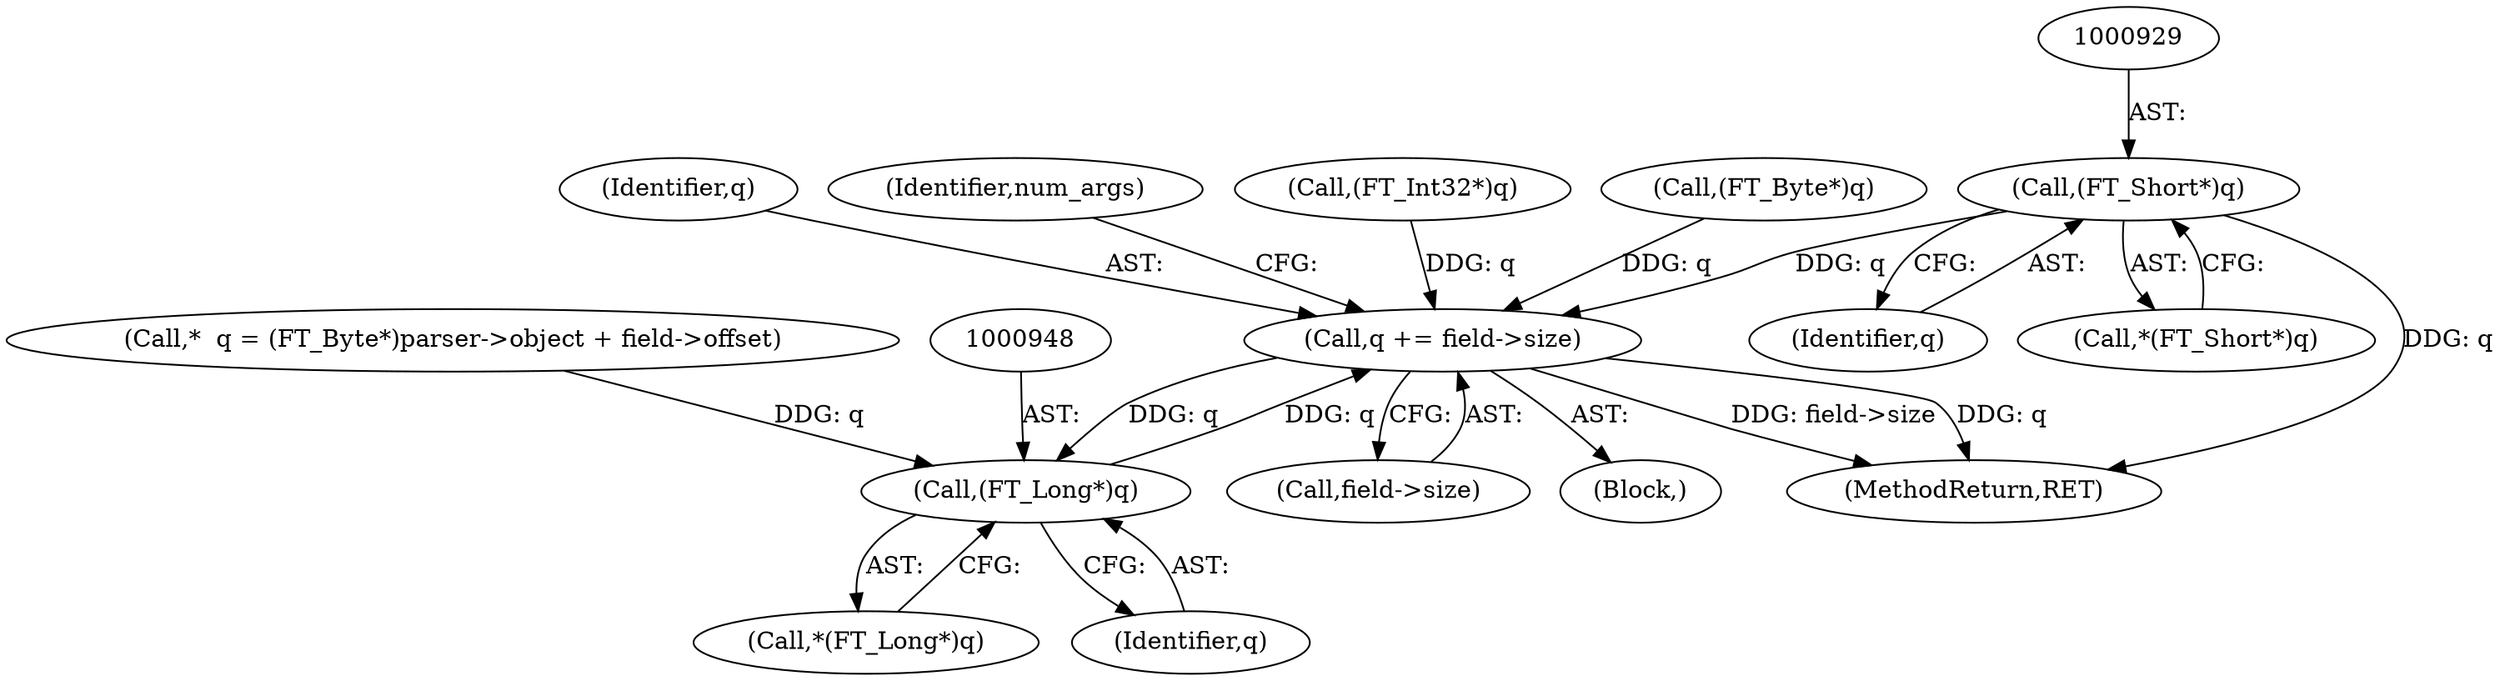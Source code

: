 digraph "0_savannah_beecf80a6deecbaf5d264d4f864451bde4fe98b8@pointer" {
"1000928" [label="(Call,(FT_Short*)q)"];
"1000955" [label="(Call,q += field->size)"];
"1000947" [label="(Call,(FT_Long*)q)"];
"1000956" [label="(Identifier,q)"];
"1000930" [label="(Identifier,q)"];
"1000955" [label="(Call,q += field->size)"];
"1000928" [label="(Call,(FT_Short*)q)"];
"1000961" [label="(Identifier,num_args)"];
"1000947" [label="(Call,(FT_Long*)q)"];
"1000946" [label="(Call,*(FT_Long*)q)"];
"1000927" [label="(Call,*(FT_Short*)q)"];
"1000957" [label="(Call,field->size)"];
"1000937" [label="(Call,(FT_Int32*)q)"];
"1000949" [label="(Identifier,q)"];
"1000905" [label="(Block,)"];
"1000919" [label="(Call,(FT_Byte*)q)"];
"1000708" [label="(Call,*  q = (FT_Byte*)parser->object + field->offset)"];
"1001011" [label="(MethodReturn,RET)"];
"1000928" -> "1000927"  [label="AST: "];
"1000928" -> "1000930"  [label="CFG: "];
"1000929" -> "1000928"  [label="AST: "];
"1000930" -> "1000928"  [label="AST: "];
"1000927" -> "1000928"  [label="CFG: "];
"1000928" -> "1001011"  [label="DDG: q"];
"1000928" -> "1000955"  [label="DDG: q"];
"1000955" -> "1000905"  [label="AST: "];
"1000955" -> "1000957"  [label="CFG: "];
"1000956" -> "1000955"  [label="AST: "];
"1000957" -> "1000955"  [label="AST: "];
"1000961" -> "1000955"  [label="CFG: "];
"1000955" -> "1001011"  [label="DDG: field->size"];
"1000955" -> "1001011"  [label="DDG: q"];
"1000955" -> "1000947"  [label="DDG: q"];
"1000937" -> "1000955"  [label="DDG: q"];
"1000919" -> "1000955"  [label="DDG: q"];
"1000947" -> "1000955"  [label="DDG: q"];
"1000947" -> "1000946"  [label="AST: "];
"1000947" -> "1000949"  [label="CFG: "];
"1000948" -> "1000947"  [label="AST: "];
"1000949" -> "1000947"  [label="AST: "];
"1000946" -> "1000947"  [label="CFG: "];
"1000708" -> "1000947"  [label="DDG: q"];
}
